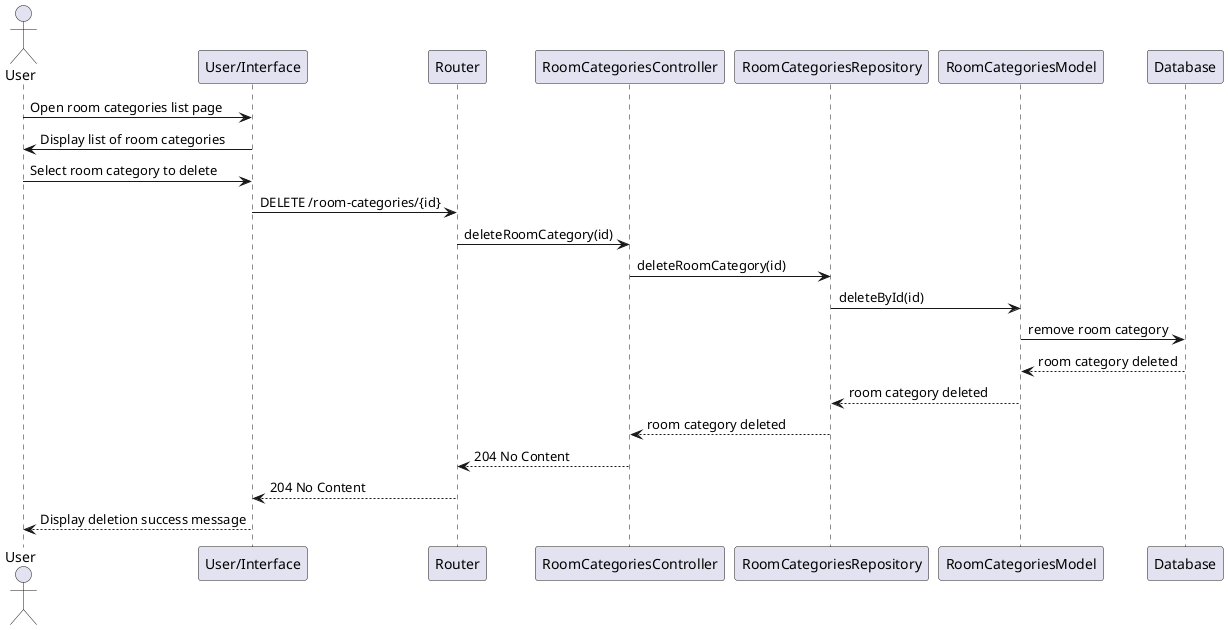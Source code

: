 @startuml
actor User
participant "User/Interface" as UI
participant "Router" as Router
participant "RoomCategoriesController" as Controller
participant "RoomCategoriesRepository" as Repository
participant "RoomCategoriesModel" as Model
participant "Database" as DB

User -> UI: Open room categories list page
UI -> User: Display list of room categories

User -> UI: Select room category to delete
UI -> Router: DELETE /room-categories/{id}
Router -> Controller: deleteRoomCategory(id)
Controller -> Repository: deleteRoomCategory(id)
Repository -> Model: deleteById(id)
Model -> DB: remove room category
DB --> Model: room category deleted
Model --> Repository: room category deleted
Repository --> Controller: room category deleted
Controller --> Router: 204 No Content
Router --> UI: 204 No Content
UI --> User: Display deletion success message
@enduml
